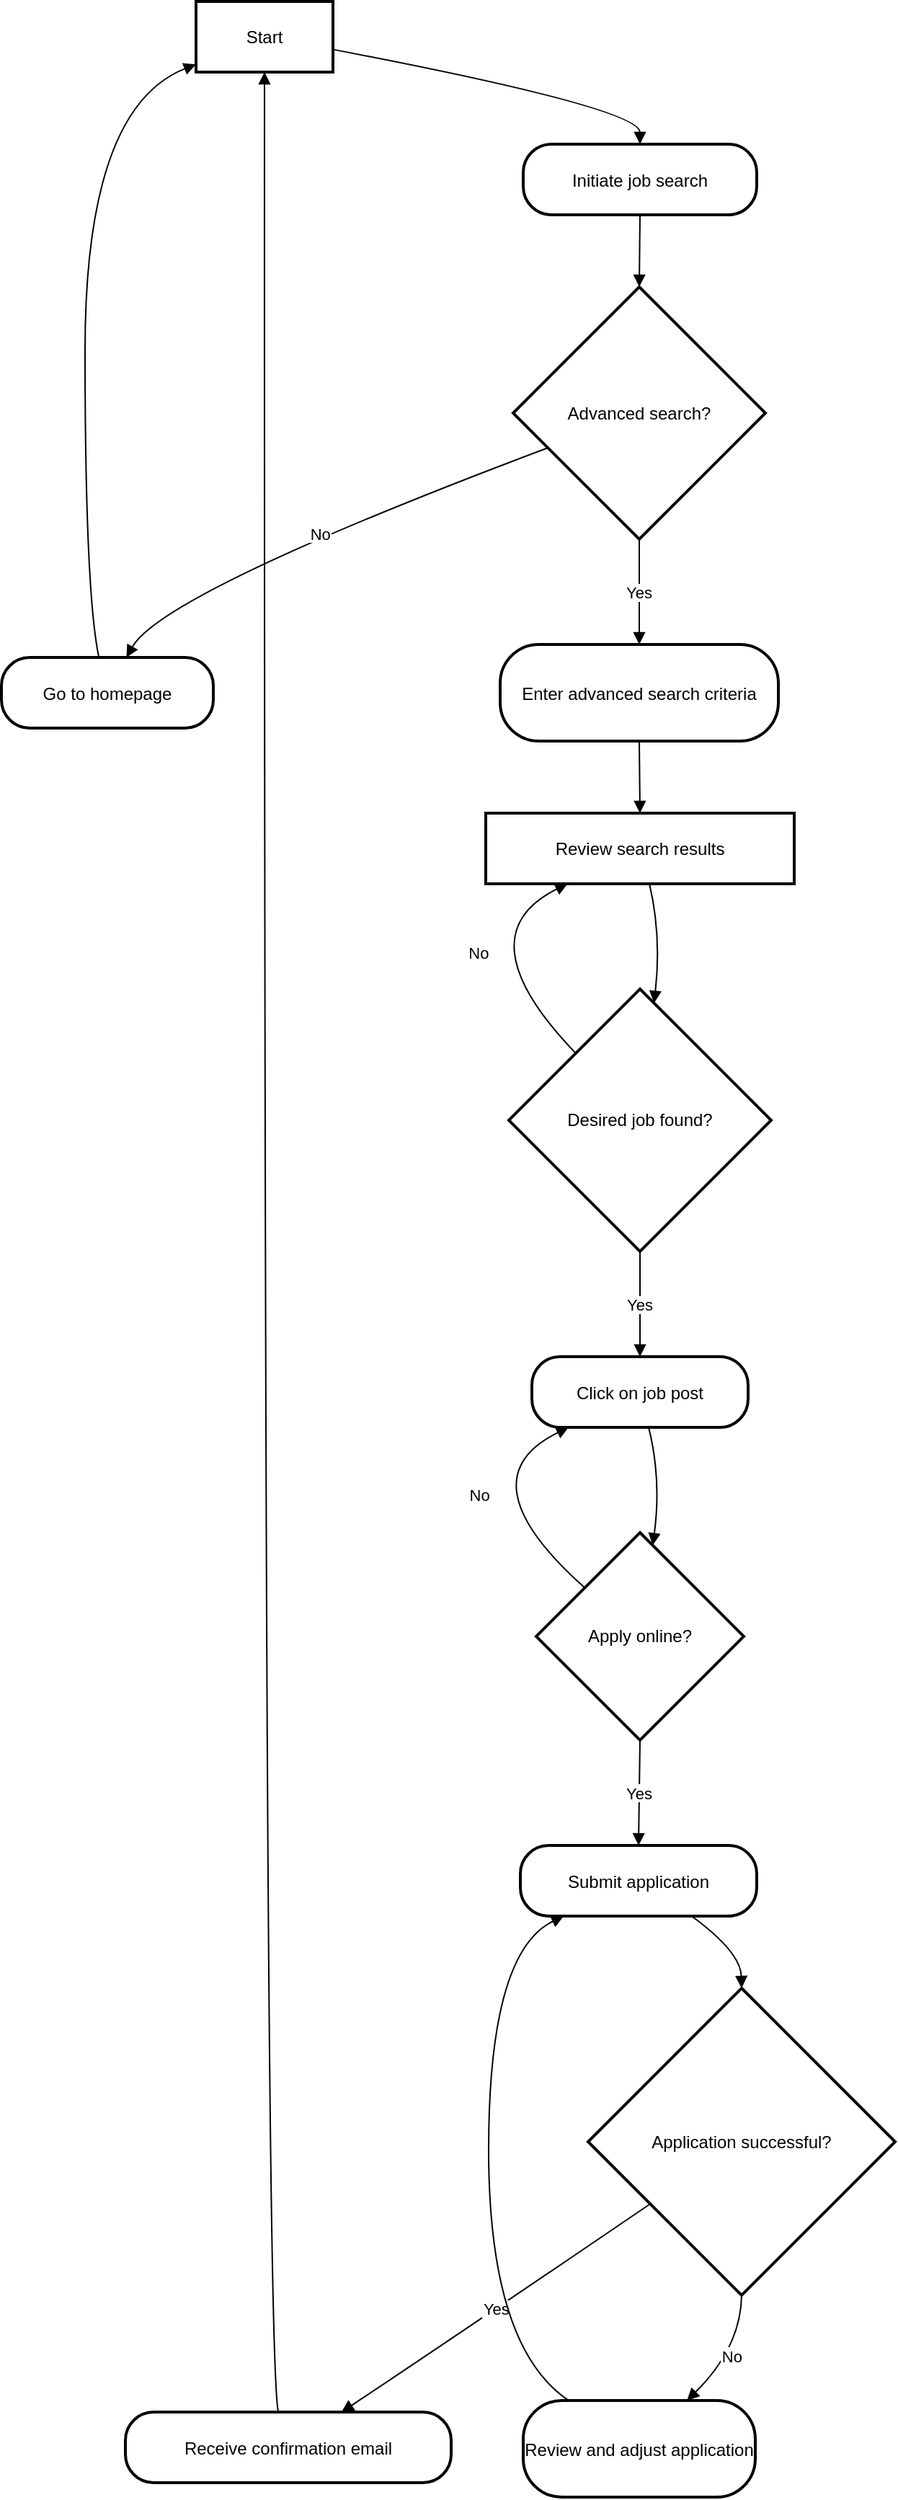 <mxfile version="24.8.2">
  <diagram name="Page-1" id="dWxJIbAYqR3Cb8G9QrQz">
    <mxGraphModel>
      <root>
        <mxCell id="0" />
        <mxCell id="1" parent="0" />
        <mxCell id="2" value="Start" style="whiteSpace=wrap;strokeWidth=2;" vertex="1" parent="1">
          <mxGeometry x="143" y="8" width="95" height="49" as="geometry" />
        </mxCell>
        <mxCell id="3" value="Initiate job search" style="rounded=1;arcSize=40;strokeWidth=2" vertex="1" parent="1">
          <mxGeometry x="370" y="107" width="162" height="49" as="geometry" />
        </mxCell>
        <mxCell id="4" value="Advanced search?" style="rhombus;strokeWidth=2;whiteSpace=wrap;" vertex="1" parent="1">
          <mxGeometry x="363" y="206" width="175" height="175" as="geometry" />
        </mxCell>
        <mxCell id="5" value="Go to homepage" style="rounded=1;arcSize=40;strokeWidth=2" vertex="1" parent="1">
          <mxGeometry x="8" y="463" width="147" height="49" as="geometry" />
        </mxCell>
        <mxCell id="6" value="Enter advanced search criteria" style="rounded=1;arcSize=40;strokeWidth=2" vertex="1" parent="1">
          <mxGeometry x="354" y="454" width="193" height="67" as="geometry" />
        </mxCell>
        <mxCell id="7" value="Review search results" style="whiteSpace=wrap;strokeWidth=2;" vertex="1" parent="1">
          <mxGeometry x="344" y="571" width="214" height="49" as="geometry" />
        </mxCell>
        <mxCell id="8" value="Desired job found?" style="rhombus;strokeWidth=2;whiteSpace=wrap;" vertex="1" parent="1">
          <mxGeometry x="360" y="693" width="182" height="182" as="geometry" />
        </mxCell>
        <mxCell id="9" value="Click on job post" style="rounded=1;arcSize=40;strokeWidth=2" vertex="1" parent="1">
          <mxGeometry x="376" y="948" width="150" height="49" as="geometry" />
        </mxCell>
        <mxCell id="10" value="Apply online?" style="rhombus;strokeWidth=2;whiteSpace=wrap;" vertex="1" parent="1">
          <mxGeometry x="379" y="1070" width="144" height="144" as="geometry" />
        </mxCell>
        <mxCell id="11" value="Submit application" style="rounded=1;arcSize=40;strokeWidth=2" vertex="1" parent="1">
          <mxGeometry x="368" y="1287" width="164" height="49" as="geometry" />
        </mxCell>
        <mxCell id="12" value="Application successful?" style="rhombus;strokeWidth=2;whiteSpace=wrap;" vertex="1" parent="1">
          <mxGeometry x="415" y="1386" width="213" height="213" as="geometry" />
        </mxCell>
        <mxCell id="13" value="Receive confirmation email" style="rounded=1;arcSize=40;strokeWidth=2" vertex="1" parent="1">
          <mxGeometry x="94" y="1680" width="226" height="49" as="geometry" />
        </mxCell>
        <mxCell id="14" value="Review and adjust application" style="rounded=1;arcSize=40;strokeWidth=2" vertex="1" parent="1">
          <mxGeometry x="370" y="1672" width="161" height="67" as="geometry" />
        </mxCell>
        <mxCell id="15" value="" style="curved=1;startArrow=none;endArrow=block;exitX=1;exitY=0.68;entryX=0.5;entryY=0;" edge="1" parent="1" source="2" target="3">
          <mxGeometry relative="1" as="geometry">
            <Array as="points">
              <mxPoint x="451" y="82" />
            </Array>
          </mxGeometry>
        </mxCell>
        <mxCell id="16" value="" style="curved=1;startArrow=none;endArrow=block;exitX=0.5;exitY=1;entryX=0.5;entryY=0;" edge="1" parent="1" source="3" target="4">
          <mxGeometry relative="1" as="geometry">
            <Array as="points" />
          </mxGeometry>
        </mxCell>
        <mxCell id="17" value="No" style="curved=1;startArrow=none;endArrow=block;exitX=0;exitY=0.69;entryX=0.59;entryY=0;" edge="1" parent="1" source="4" target="5">
          <mxGeometry relative="1" as="geometry">
            <Array as="points">
              <mxPoint x="120" y="418" />
            </Array>
          </mxGeometry>
        </mxCell>
        <mxCell id="18" value="Yes" style="curved=1;startArrow=none;endArrow=block;exitX=0.5;exitY=1;entryX=0.5;entryY=0;" edge="1" parent="1" source="4" target="6">
          <mxGeometry relative="1" as="geometry">
            <Array as="points" />
          </mxGeometry>
        </mxCell>
        <mxCell id="19" value="" style="curved=1;startArrow=none;endArrow=block;exitX=0.5;exitY=1;entryX=0.5;entryY=-0.01;" edge="1" parent="1" source="6" target="7">
          <mxGeometry relative="1" as="geometry">
            <Array as="points" />
          </mxGeometry>
        </mxCell>
        <mxCell id="20" value="" style="curved=1;startArrow=none;endArrow=block;exitX=0.53;exitY=0.99;entryX=0.56;entryY=0;" edge="1" parent="1" source="7" target="8">
          <mxGeometry relative="1" as="geometry">
            <Array as="points">
              <mxPoint x="466" y="656" />
            </Array>
          </mxGeometry>
        </mxCell>
        <mxCell id="21" value="Yes" style="curved=1;startArrow=none;endArrow=block;exitX=0.5;exitY=1;entryX=0.5;entryY=0;" edge="1" parent="1" source="8" target="9">
          <mxGeometry relative="1" as="geometry">
            <Array as="points" />
          </mxGeometry>
        </mxCell>
        <mxCell id="22" value="No" style="curved=1;startArrow=none;endArrow=block;exitX=0.02;exitY=0;entryX=0.27;entryY=0.99;" edge="1" parent="1" source="8" target="7">
          <mxGeometry relative="1" as="geometry">
            <Array as="points">
              <mxPoint x="328" y="656" />
            </Array>
          </mxGeometry>
        </mxCell>
        <mxCell id="23" value="" style="curved=1;startArrow=none;endArrow=block;exitX=0.54;exitY=1;entryX=0.57;entryY=0;" edge="1" parent="1" source="9" target="10">
          <mxGeometry relative="1" as="geometry">
            <Array as="points">
              <mxPoint x="466" y="1033" />
            </Array>
          </mxGeometry>
        </mxCell>
        <mxCell id="24" value="Yes" style="curved=1;startArrow=none;endArrow=block;exitX=0.5;exitY=1;entryX=0.5;entryY=-0.01;" edge="1" parent="1" source="10" target="11">
          <mxGeometry relative="1" as="geometry">
            <Array as="points" />
          </mxGeometry>
        </mxCell>
        <mxCell id="25" value="No" style="curved=1;startArrow=none;endArrow=block;exitX=0;exitY=0.06;entryX=0.17;entryY=1;" edge="1" parent="1" source="10" target="9">
          <mxGeometry relative="1" as="geometry">
            <Array as="points">
              <mxPoint x="328" y="1033" />
            </Array>
          </mxGeometry>
        </mxCell>
        <mxCell id="26" value="" style="curved=1;startArrow=none;endArrow=block;exitX=0.72;exitY=0.99;entryX=0.5;entryY=0;" edge="1" parent="1" source="11" target="12">
          <mxGeometry relative="1" as="geometry">
            <Array as="points">
              <mxPoint x="521" y="1361" />
            </Array>
          </mxGeometry>
        </mxCell>
        <mxCell id="27" value="Yes" style="curved=1;startArrow=none;endArrow=block;exitX=0;exitY=0.84;entryX=0.66;entryY=0.01;" edge="1" parent="1" source="12" target="13">
          <mxGeometry relative="1" as="geometry">
            <Array as="points">
              <mxPoint x="312" y="1635" />
            </Array>
          </mxGeometry>
        </mxCell>
        <mxCell id="28" value="No" style="curved=1;startArrow=none;endArrow=block;exitX=0.5;exitY=1;entryX=0.71;entryY=-0.01;" edge="1" parent="1" source="12" target="14">
          <mxGeometry relative="1" as="geometry">
            <Array as="points">
              <mxPoint x="521" y="1635" />
            </Array>
          </mxGeometry>
        </mxCell>
        <mxCell id="29" value="" style="curved=1;startArrow=none;endArrow=block;exitX=0.19;exitY=-0.01;entryX=0.19;entryY=0.99;" edge="1" parent="1" source="14" target="11">
          <mxGeometry relative="1" as="geometry">
            <Array as="points">
              <mxPoint x="346" y="1635" />
              <mxPoint x="346" y="1361" />
            </Array>
          </mxGeometry>
        </mxCell>
        <mxCell id="30" value="" style="curved=1;startArrow=none;endArrow=block;exitX=0.46;exitY=0;entryX=0;entryY=0.89;" edge="1" parent="1" source="5" target="2">
          <mxGeometry relative="1" as="geometry">
            <Array as="points">
              <mxPoint x="66" y="418" />
              <mxPoint x="66" y="82" />
            </Array>
          </mxGeometry>
        </mxCell>
        <mxCell id="31" value="" style="curved=1;startArrow=none;endArrow=block;exitX=0.47;exitY=0.01;entryX=0.5;entryY=1;" edge="1" parent="1" source="13" target="2">
          <mxGeometry relative="1" as="geometry">
            <Array as="points">
              <mxPoint x="190" y="1635" />
            </Array>
          </mxGeometry>
        </mxCell>
      </root>
    </mxGraphModel>
  </diagram>
</mxfile>

